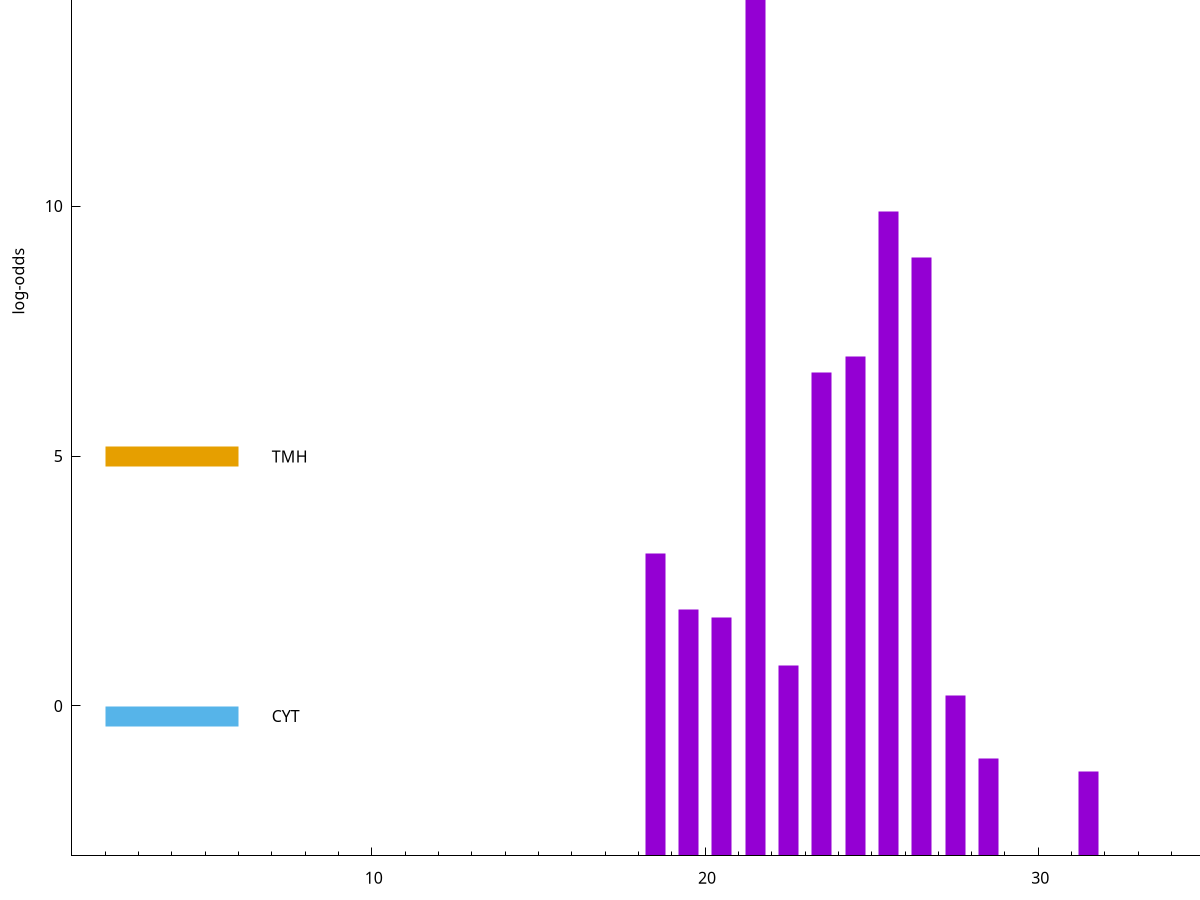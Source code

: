 set title "LipoP predictions for SRR3987128.gff"
set size 2., 1.4
set xrange [1:70] 
set mxtics 10
set yrange [-3:20]
set y2range [0:23]
set ylabel "log-odds"
set term postscript eps color solid "Helvetica" 30
set output "SRR3987128.gff79.eps"
set arrow from 2,19.0193 to 6,19.0193 nohead lt 1 lw 20
set label "SpI" at 7,19.0193
set arrow from 2,4.99077 to 6,4.99077 nohead lt 4 lw 20
set label "TMH" at 7,4.99077
set arrow from 2,-0.200913 to 6,-0.200913 nohead lt 3 lw 20
set label "CYT" at 7,-0.200913
set arrow from 2,19.0193 to 6,19.0193 nohead lt 1 lw 20
set label "SpI" at 7,19.0193
# NOTE: The scores below are the log-odds scores with the threshold
# NOTE: subtracted (a hack to make gnuplot make the histogram all
# NOTE: look nice).
plot "-" axes x1y2 title "" with impulses lt 1 lw 20
21.500000 22.014600
25.500000 12.882530
26.500000 11.975390
24.500000 9.992540
23.500000 9.675620
18.500000 6.047550
19.500000 4.931320
20.500000 4.761300
22.500000 3.804070
27.500000 3.214616
28.500000 1.940740
31.500000 1.697160
e
exit
